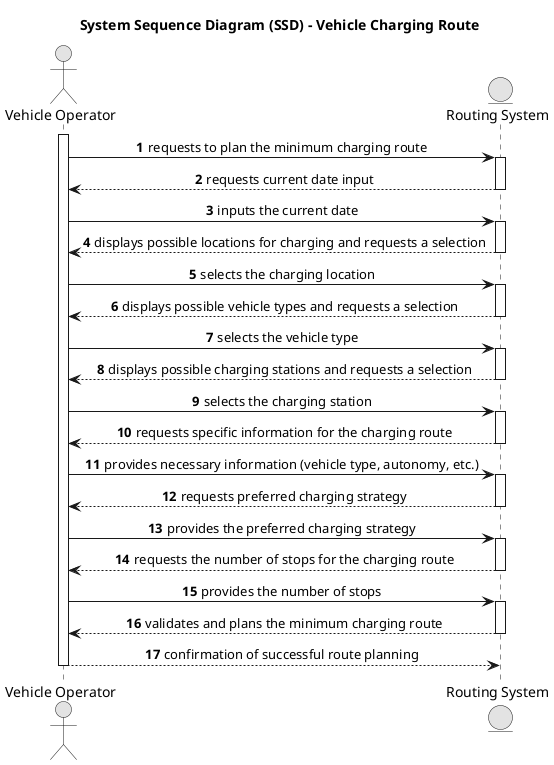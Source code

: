 @startuml

skinparam SequenceMessageAlign center

skinparam monochrome true
skinparam packageStyle rectangle
skinparam shadowing false

title System Sequence Diagram (SSD) - Vehicle Charging Route

autonumber

actor "Vehicle Operator" as Operator
entity "Routing System" as RoutingSystem

activate Operator
Operator -> RoutingSystem : requests to plan the minimum charging route
activate RoutingSystem

RoutingSystem --> Operator : requests current date input
deactivate RoutingSystem

Operator -> RoutingSystem : inputs the current date
activate RoutingSystem

RoutingSystem --> Operator : displays possible locations for charging and requests a selection
deactivate RoutingSystem

Operator -> RoutingSystem : selects the charging location
activate RoutingSystem

RoutingSystem --> Operator : displays possible vehicle types and requests a selection
deactivate RoutingSystem

Operator -> RoutingSystem : selects the vehicle type
activate RoutingSystem

RoutingSystem --> Operator : displays possible charging stations and requests a selection
deactivate RoutingSystem

Operator -> RoutingSystem : selects the charging station
activate RoutingSystem

RoutingSystem --> Operator : requests specific information for the charging route
deactivate RoutingSystem

Operator -> RoutingSystem : provides necessary information (vehicle type, autonomy, etc.)
activate RoutingSystem

RoutingSystem --> Operator : requests preferred charging strategy
deactivate RoutingSystem

Operator -> RoutingSystem : provides the preferred charging strategy
activate RoutingSystem

RoutingSystem --> Operator : requests the number of stops for the charging route
deactivate RoutingSystem

Operator -> RoutingSystem : provides the number of stops
activate RoutingSystem

RoutingSystem --> Operator : validates and plans the minimum charging route
deactivate RoutingSystem

Operator --> RoutingSystem : confirmation of successful route planning
deactivate Operator

@enduml